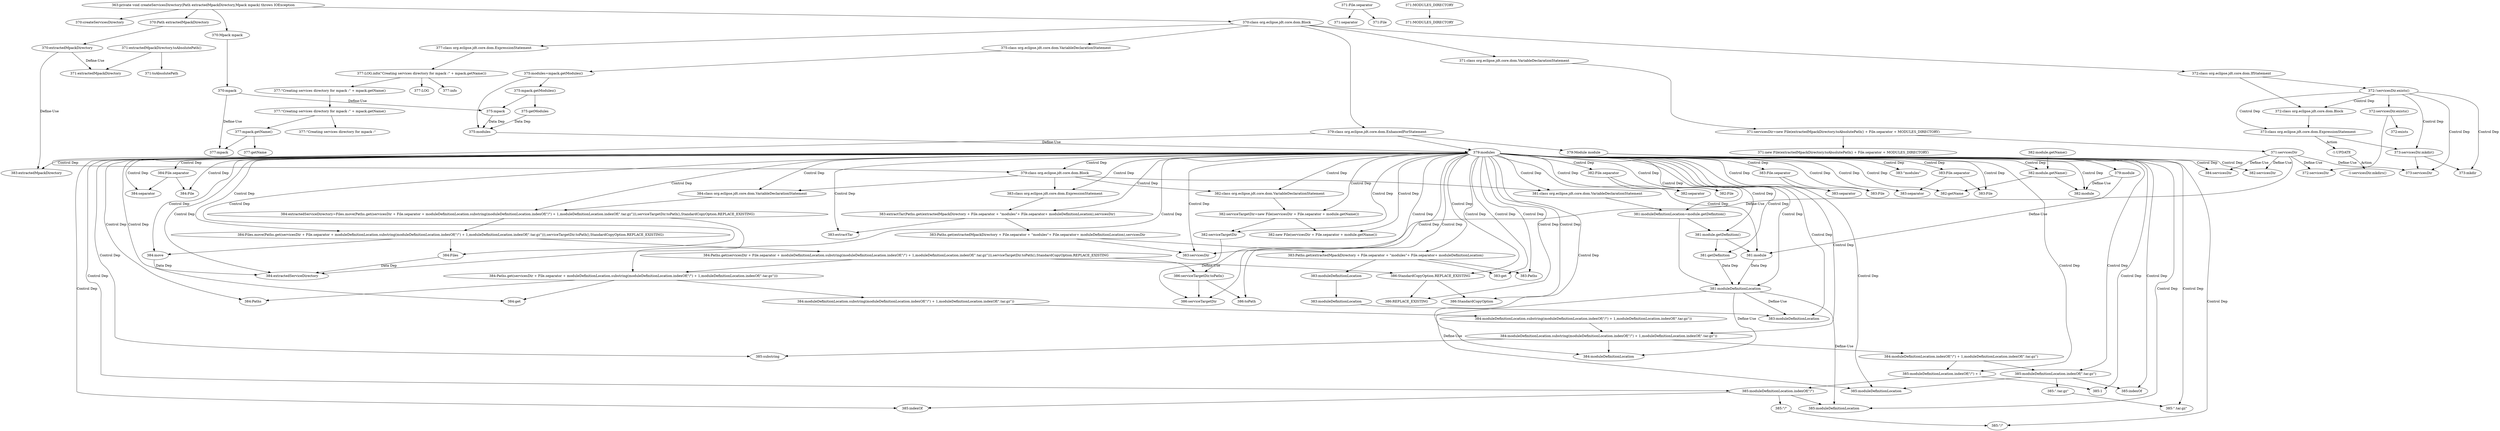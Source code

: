 digraph "MpackManager.createServicesDirectory#?,Path,Mpack" {
1 [label="370:createServicesDirectory" shape=ellipse]
2 [label="370:extractedMpackDirectory" shape=ellipse]
3 [label="370:Path extractedMpackDirectory" shape=ellipse]
4 [label="370:mpack" shape=ellipse]
5 [label="370:Mpack mpack" shape=ellipse]
6 [label="371:servicesDir" shape=ellipse]
7 [label="371:extractedMpackDirectory" shape=ellipse]
8 [label="371:toAbsolutePath" shape=ellipse]
9 [label="371:extractedMpackDirectory.toAbsolutePath()" shape=ellipse]
10 [label="371:separator" shape=ellipse]
11 [label="371:File" shape=ellipse]
12 [label="371:File.separator" shape=ellipse]
13 [label="371:MODULES_DIRECTORY" shape=ellipse]
14 [label="371:MODULES_DIRECTORY" shape=ellipse]
15 [label="371:new File(extractedMpackDirectory.toAbsolutePath() + File.separator + MODULES_DIRECTORY)" shape=ellipse]
16 [label="371:servicesDir=new File(extractedMpackDirectory.toAbsolutePath() + File.separator + MODULES_DIRECTORY)" shape=ellipse]
17 [label="371:class org.eclipse.jdt.core.dom.VariableDeclarationStatement" shape=ellipse]
18 [label="372:servicesDir" shape=ellipse]
19 [label="372:exists" shape=ellipse]
20 [label="372:servicesDir.exists()" shape=ellipse]
21 [label="372:!servicesDir.exists()" shape=ellipse]
22 [label="373:servicesDir" shape=ellipse]
23 [label="373:mkdir" shape=ellipse]
24 [label="373:servicesDir.mkdir()" shape=ellipse]
25 [label="373:class org.eclipse.jdt.core.dom.ExpressionStatement" shape=ellipse]
26 [label="372:class org.eclipse.jdt.core.dom.Block" shape=ellipse]
27 [label="372:class org.eclipse.jdt.core.dom.IfStatement" shape=ellipse]
28 [label="375:modules" shape=ellipse]
29 [label="375:mpack" shape=ellipse]
30 [label="375:getModules" shape=ellipse]
31 [label="375:mpack.getModules()" shape=ellipse]
32 [label="375:modules=mpack.getModules()" shape=ellipse]
33 [label="375:class org.eclipse.jdt.core.dom.VariableDeclarationStatement" shape=ellipse]
34 [label="377:LOG" shape=ellipse]
35 [label="377:info" shape=ellipse]
36 [label="377:\"Creating services directory for mpack :\"" shape=ellipse]
37 [label="377:mpack" shape=ellipse]
38 [label="377:getName" shape=ellipse]
39 [label="377:mpack.getName()" shape=ellipse]
40 [label="377:\"Creating services directory for mpack :\" + mpack.getName()" shape=ellipse]
41 [label="377:\"Creating services directory for mpack :\" + mpack.getName()" shape=ellipse]
42 [label="377:LOG.info(\"Creating services directory for mpack :\" + mpack.getName())" shape=ellipse]
43 [label="377:class org.eclipse.jdt.core.dom.ExpressionStatement" shape=ellipse]
44 [label="379:module" shape=ellipse]
45 [label="379:Module module" shape=ellipse]
46 [label="379:modules" shape=ellipse]
47 [label="381:moduleDefinitionLocation" shape=ellipse]
48 [label="381:module" shape=ellipse]
49 [label="381:getDefinition" shape=ellipse]
50 [label="381:module.getDefinition()" shape=ellipse]
51 [label="381:moduleDefinitionLocation=module.getDefinition()" shape=ellipse]
52 [label="381:class org.eclipse.jdt.core.dom.VariableDeclarationStatement" shape=ellipse]
53 [label="382:serviceTargetDir" shape=ellipse]
54 [label="382:servicesDir" shape=ellipse]
55 [label="382:separator" shape=ellipse]
56 [label="382:File" shape=ellipse]
57 [label="382:File.separator" shape=ellipse]
58 [label="382:module" shape=ellipse]
59 [label="382:getName" shape=ellipse]
60 [label="382:module.getName()" shape=ellipse]
61 [label="382:module.getName()" shape=ellipse]
62 [label="382:new File(servicesDir + File.separator + module.getName())" shape=ellipse]
63 [label="382:serviceTargetDir=new File(servicesDir + File.separator + module.getName())" shape=ellipse]
64 [label="382:class org.eclipse.jdt.core.dom.VariableDeclarationStatement" shape=ellipse]
65 [label="383:extractTar" shape=ellipse]
66 [label="383:Paths" shape=ellipse]
67 [label="383:get" shape=ellipse]
68 [label="383:extractedMpackDirectory" shape=ellipse]
69 [label="383:separator" shape=ellipse]
70 [label="383:File" shape=ellipse]
71 [label="383:File.separator" shape=ellipse]
72 [label="383:\"modules\"" shape=ellipse]
73 [label="383:separator" shape=ellipse]
74 [label="383:File" shape=ellipse]
75 [label="383:File.separator" shape=ellipse]
76 [label="383:moduleDefinitionLocation" shape=ellipse]
77 [label="383:moduleDefinitionLocation" shape=ellipse]
78 [label="383:moduleDefinitionLocation" shape=ellipse]
79 [label="383:Paths.get(extractedMpackDirectory + File.separator + \"modules\"+ File.separator+ moduleDefinitionLocation)" shape=ellipse]
80 [label="383:servicesDir" shape=ellipse]
81 [label="383:Paths.get(extractedMpackDirectory + File.separator + \"modules\"+ File.separator+ moduleDefinitionLocation),servicesDir" shape=ellipse]
82 [label="383:extractTar(Paths.get(extractedMpackDirectory + File.separator + \"modules\"+ File.separator+ moduleDefinitionLocation),servicesDir)" shape=ellipse]
83 [label="383:class org.eclipse.jdt.core.dom.ExpressionStatement" shape=ellipse]
84 [label="384:extractedServiceDirectory" shape=ellipse]
85 [label="384:Files" shape=ellipse]
86 [label="384:move" shape=ellipse]
87 [label="384:Paths" shape=ellipse]
88 [label="384:get" shape=ellipse]
89 [label="384:servicesDir" shape=ellipse]
90 [label="384:separator" shape=ellipse]
91 [label="384:File" shape=ellipse]
92 [label="384:File.separator" shape=ellipse]
93 [label="384:moduleDefinitionLocation" shape=ellipse]
94 [label="385:substring" shape=ellipse]
95 [label="385:moduleDefinitionLocation" shape=ellipse]
96 [label="385:indexOf" shape=ellipse]
97 [label="385:\"/\"" shape=ellipse]
98 [label="385:\"/\"" shape=ellipse]
99 [label="385:moduleDefinitionLocation.indexOf(\"/\")" shape=ellipse]
100 [label="385:1" shape=ellipse]
101 [label="385:moduleDefinitionLocation.indexOf(\"/\") + 1" shape=ellipse]
102 [label="385:moduleDefinitionLocation" shape=ellipse]
103 [label="385:indexOf" shape=ellipse]
104 [label="385:\".tar.gz\"" shape=ellipse]
105 [label="385:\".tar.gz\"" shape=ellipse]
106 [label="385:moduleDefinitionLocation.indexOf(\".tar.gz\")" shape=ellipse]
107 [label="384:moduleDefinitionLocation.indexOf(\"/\") + 1,moduleDefinitionLocation.indexOf(\".tar.gz\")" shape=ellipse]
108 [label="384:moduleDefinitionLocation.substring(moduleDefinitionLocation.indexOf(\"/\") + 1,moduleDefinitionLocation.indexOf(\".tar.gz\"))" shape=ellipse]
109 [label="384:moduleDefinitionLocation.substring(moduleDefinitionLocation.indexOf(\"/\") + 1,moduleDefinitionLocation.indexOf(\".tar.gz\"))" shape=ellipse]
110 [label="384:moduleDefinitionLocation.substring(moduleDefinitionLocation.indexOf(\"/\") + 1,moduleDefinitionLocation.indexOf(\".tar.gz\"))" shape=ellipse]
111 [label="384:Paths.get(servicesDir + File.separator + moduleDefinitionLocation.substring(moduleDefinitionLocation.indexOf(\"/\") + 1,moduleDefinitionLocation.indexOf(\".tar.gz\")))" shape=ellipse]
112 [label="386:serviceTargetDir" shape=ellipse]
113 [label="386:toPath" shape=ellipse]
114 [label="386:serviceTargetDir.toPath()" shape=ellipse]
115 [label="386:REPLACE_EXISTING" shape=ellipse]
116 [label="386:StandardCopyOption" shape=ellipse]
117 [label="386:StandardCopyOption.REPLACE_EXISTING" shape=ellipse]
118 [label="384:Paths.get(servicesDir + File.separator + moduleDefinitionLocation.substring(moduleDefinitionLocation.indexOf(\"/\") + 1,moduleDefinitionLocation.indexOf(\".tar.gz\"))),serviceTargetDir.toPath(),StandardCopyOption.REPLACE_EXISTING" shape=ellipse]
119 [label="384:Files.move(Paths.get(servicesDir + File.separator + moduleDefinitionLocation.substring(moduleDefinitionLocation.indexOf(\"/\") + 1,moduleDefinitionLocation.indexOf(\".tar.gz\"))),serviceTargetDir.toPath(),StandardCopyOption.REPLACE_EXISTING)" shape=ellipse]
120 [label="384:extractedServiceDirectory=Files.move(Paths.get(servicesDir + File.separator + moduleDefinitionLocation.substring(moduleDefinitionLocation.indexOf(\"/\") + 1,moduleDefinitionLocation.indexOf(\".tar.gz\"))),serviceTargetDir.toPath(),StandardCopyOption.REPLACE_EXISTING)" shape=ellipse]
121 [label="384:class org.eclipse.jdt.core.dom.VariableDeclarationStatement" shape=ellipse]
122 [label="379:class org.eclipse.jdt.core.dom.Block" shape=ellipse]
123 [label="379:class org.eclipse.jdt.core.dom.EnhancedForStatement" shape=ellipse]
124 [label="370:class org.eclipse.jdt.core.dom.Block" shape=ellipse]
125 [label="363:private void createServicesDirectory(Path extractedMpackDirectory,Mpack mpack) throws IOException" shape=ellipse]
126 [label="-1:UPDATE" shape=ellipse]
127 [label="-1:servicesDir.mkdirs()" shape=ellipse]
2 -> 7 [label="Define-Use"];
2 -> 68 [label="Define-Use"];
3 -> 2 [label=""];
4 -> 29 [label="Define-Use"];
4 -> 37 [label="Define-Use"];
5 -> 4 [label=""];
6 -> 18 [label="Define-Use"];
6 -> 22 [label="Define-Use"];
6 -> 54 [label="Define-Use"];
6 -> 80 [label="Define-Use"];
6 -> 89 [label="Define-Use"];
9 -> 7 [label=""];
9 -> 8 [label=""];
12 -> 10 [label=""];
12 -> 11 [label=""];
14 -> 13 [label=""];
16 -> 6 [label=""];
16 -> 15 [label=""];
17 -> 16 [label=""];
20 -> 18 [label=""];
20 -> 19 [label=""];
21 -> 20 [label=""];
21 -> 26 [label="Control Dep"];
21 -> 25 [label="Control Dep"];
21 -> 24 [label="Control Dep"];
21 -> 22 [label="Control Dep"];
21 -> 23 [label="Control Dep"];
24 -> 22 [label=""];
24 -> 23 [label=""];
25 -> 24 [label=""];
25 -> 126 [label="Action"];
26 -> 25 [label=""];
27 -> 21 [label=""];
27 -> 26 [label=""];
28 -> 46 [label="Define-Use"];
29 -> 28 [label="Data Dep"];
30 -> 28 [label="Data Dep"];
31 -> 29 [label=""];
31 -> 30 [label=""];
32 -> 28 [label=""];
32 -> 31 [label=""];
33 -> 32 [label=""];
39 -> 37 [label=""];
39 -> 38 [label=""];
40 -> 36 [label=""];
40 -> 39 [label=""];
41 -> 40 [label=""];
42 -> 34 [label=""];
42 -> 35 [label=""];
42 -> 41 [label=""];
43 -> 42 [label=""];
44 -> 48 [label="Define-Use"];
44 -> 58 [label="Define-Use"];
45 -> 44 [label=""];
46 -> 122 [label="Control Dep"];
46 -> 52 [label="Control Dep"];
46 -> 51 [label="Control Dep"];
46 -> 47 [label="Control Dep"];
46 -> 50 [label="Control Dep"];
46 -> 48 [label="Control Dep"];
46 -> 49 [label="Control Dep"];
46 -> 64 [label="Control Dep"];
46 -> 63 [label="Control Dep"];
46 -> 53 [label="Control Dep"];
46 -> 62 [label="Control Dep"];
46 -> 54 [label="Control Dep"];
46 -> 57 [label="Control Dep"];
46 -> 55 [label="Control Dep"];
46 -> 56 [label="Control Dep"];
46 -> 60 [label="Control Dep"];
46 -> 58 [label="Control Dep"];
46 -> 59 [label="Control Dep"];
46 -> 83 [label="Control Dep"];
46 -> 82 [label="Control Dep"];
46 -> 65 [label="Control Dep"];
46 -> 79 [label="Control Dep"];
46 -> 66 [label="Control Dep"];
46 -> 67 [label="Control Dep"];
46 -> 68 [label="Control Dep"];
46 -> 71 [label="Control Dep"];
46 -> 69 [label="Control Dep"];
46 -> 70 [label="Control Dep"];
46 -> 72 [label="Control Dep"];
46 -> 75 [label="Control Dep"];
46 -> 73 [label="Control Dep"];
46 -> 74 [label="Control Dep"];
46 -> 76 [label="Control Dep"];
46 -> 80 [label="Control Dep"];
46 -> 121 [label="Control Dep"];
46 -> 120 [label="Control Dep"];
46 -> 84 [label="Control Dep"];
46 -> 119 [label="Control Dep"];
46 -> 85 [label="Control Dep"];
46 -> 86 [label="Control Dep"];
46 -> 111 [label="Control Dep"];
46 -> 87 [label="Control Dep"];
46 -> 88 [label="Control Dep"];
46 -> 89 [label="Control Dep"];
46 -> 92 [label="Control Dep"];
46 -> 90 [label="Control Dep"];
46 -> 91 [label="Control Dep"];
46 -> 108 [label="Control Dep"];
46 -> 93 [label="Control Dep"];
46 -> 94 [label="Control Dep"];
46 -> 101 [label="Control Dep"];
46 -> 99 [label="Control Dep"];
46 -> 95 [label="Control Dep"];
46 -> 96 [label="Control Dep"];
46 -> 97 [label="Control Dep"];
46 -> 100 [label="Control Dep"];
46 -> 106 [label="Control Dep"];
46 -> 102 [label="Control Dep"];
46 -> 103 [label="Control Dep"];
46 -> 104 [label="Control Dep"];
46 -> 114 [label="Control Dep"];
46 -> 112 [label="Control Dep"];
46 -> 113 [label="Control Dep"];
46 -> 117 [label="Control Dep"];
46 -> 115 [label="Control Dep"];
46 -> 116 [label="Control Dep"];
47 -> 76 [label="Define-Use"];
47 -> 93 [label="Define-Use"];
47 -> 95 [label="Define-Use"];
47 -> 102 [label="Define-Use"];
48 -> 47 [label="Data Dep"];
49 -> 47 [label="Data Dep"];
50 -> 48 [label=""];
50 -> 49 [label=""];
51 -> 47 [label=""];
51 -> 50 [label=""];
52 -> 51 [label=""];
53 -> 112 [label="Define-Use"];
57 -> 55 [label=""];
57 -> 56 [label=""];
60 -> 58 [label=""];
60 -> 59 [label=""];
61 -> 60 [label=""];
63 -> 53 [label=""];
63 -> 62 [label=""];
64 -> 63 [label=""];
71 -> 69 [label=""];
71 -> 70 [label=""];
75 -> 73 [label=""];
75 -> 74 [label=""];
77 -> 76 [label=""];
78 -> 77 [label=""];
79 -> 66 [label=""];
79 -> 67 [label=""];
79 -> 78 [label=""];
81 -> 79 [label=""];
81 -> 80 [label=""];
82 -> 65 [label=""];
82 -> 81 [label=""];
83 -> 82 [label=""];
85 -> 84 [label="Data Dep"];
86 -> 84 [label="Data Dep"];
92 -> 90 [label=""];
92 -> 91 [label=""];
98 -> 97 [label=""];
99 -> 95 [label=""];
99 -> 96 [label=""];
99 -> 98 [label=""];
101 -> 99 [label=""];
101 -> 100 [label=""];
105 -> 104 [label=""];
106 -> 102 [label=""];
106 -> 103 [label=""];
106 -> 105 [label=""];
107 -> 101 [label=""];
107 -> 106 [label=""];
108 -> 93 [label=""];
108 -> 94 [label=""];
108 -> 107 [label=""];
109 -> 108 [label=""];
110 -> 109 [label=""];
111 -> 87 [label=""];
111 -> 88 [label=""];
111 -> 110 [label=""];
114 -> 112 [label=""];
114 -> 113 [label=""];
117 -> 115 [label=""];
117 -> 116 [label=""];
118 -> 111 [label=""];
118 -> 114 [label=""];
118 -> 117 [label=""];
119 -> 85 [label=""];
119 -> 86 [label=""];
119 -> 118 [label=""];
120 -> 84 [label=""];
120 -> 119 [label=""];
121 -> 120 [label=""];
122 -> 52 [label=""];
122 -> 64 [label=""];
122 -> 83 [label=""];
122 -> 121 [label=""];
123 -> 45 [label=""];
123 -> 46 [label=""];
123 -> 122 [label=""];
124 -> 17 [label=""];
124 -> 27 [label=""];
124 -> 33 [label=""];
124 -> 43 [label=""];
124 -> 123 [label=""];
125 -> 1 [label=""];
125 -> 3 [label=""];
125 -> 5 [label=""];
125 -> 124 [label=""];
126 -> 127 [label="Action"];
}